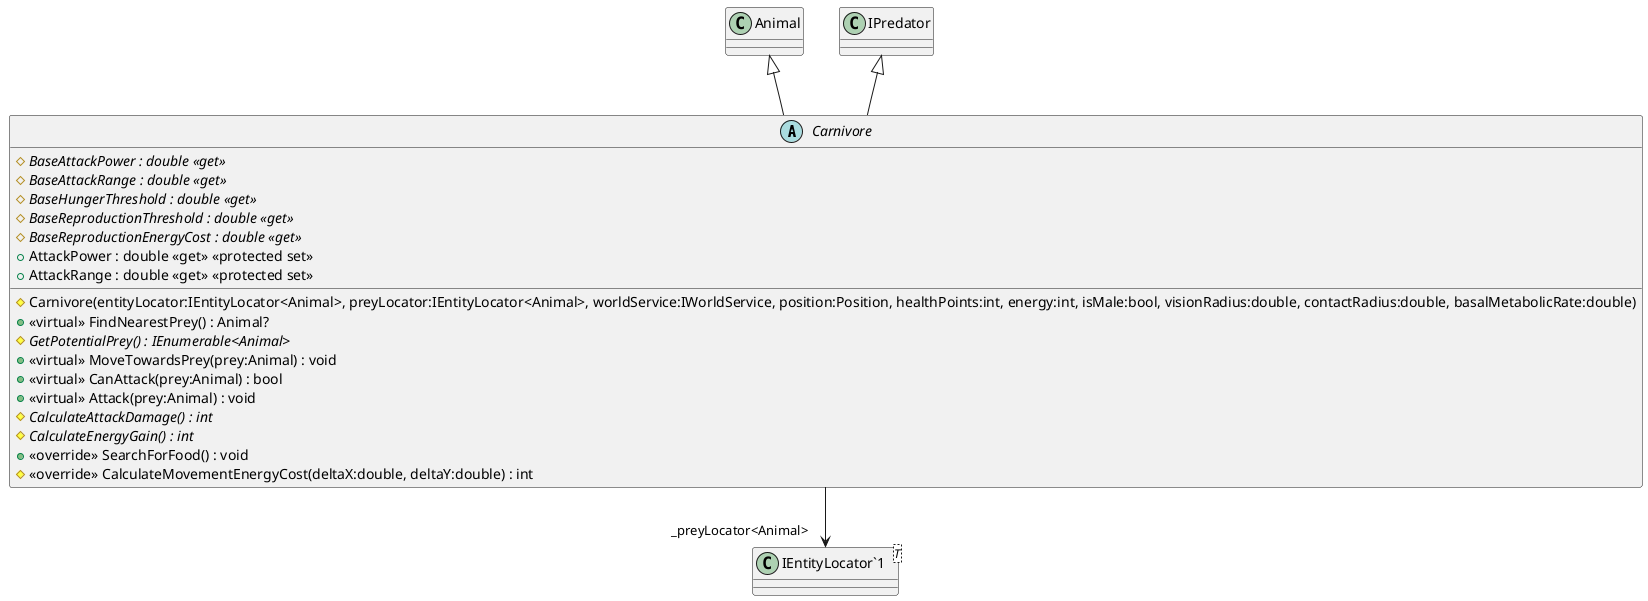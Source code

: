 @startuml
abstract class Carnivore {
    # {abstract} BaseAttackPower : double <<get>>
    # {abstract} BaseAttackRange : double <<get>>
    # {abstract} BaseHungerThreshold : double <<get>>
    # {abstract} BaseReproductionThreshold : double <<get>>
    # {abstract} BaseReproductionEnergyCost : double <<get>>
    # Carnivore(entityLocator:IEntityLocator<Animal>, preyLocator:IEntityLocator<Animal>, worldService:IWorldService, position:Position, healthPoints:int, energy:int, isMale:bool, visionRadius:double, contactRadius:double, basalMetabolicRate:double)
    + AttackPower : double <<get>> <<protected set>>
    + AttackRange : double <<get>> <<protected set>>
    + <<virtual>> FindNearestPrey() : Animal?
    # {abstract} GetPotentialPrey() : IEnumerable<Animal>
    + <<virtual>> MoveTowardsPrey(prey:Animal) : void
    + <<virtual>> CanAttack(prey:Animal) : bool
    + <<virtual>> Attack(prey:Animal) : void
    # {abstract} CalculateAttackDamage() : int
    # {abstract} CalculateEnergyGain() : int
    + <<override>> SearchForFood() : void
    # <<override>> CalculateMovementEnergyCost(deltaX:double, deltaY:double) : int
}
class "IEntityLocator`1"<T> {
}
Animal <|-- Carnivore
IPredator <|-- Carnivore
Carnivore --> "_preyLocator<Animal>" "IEntityLocator`1"
@enduml
